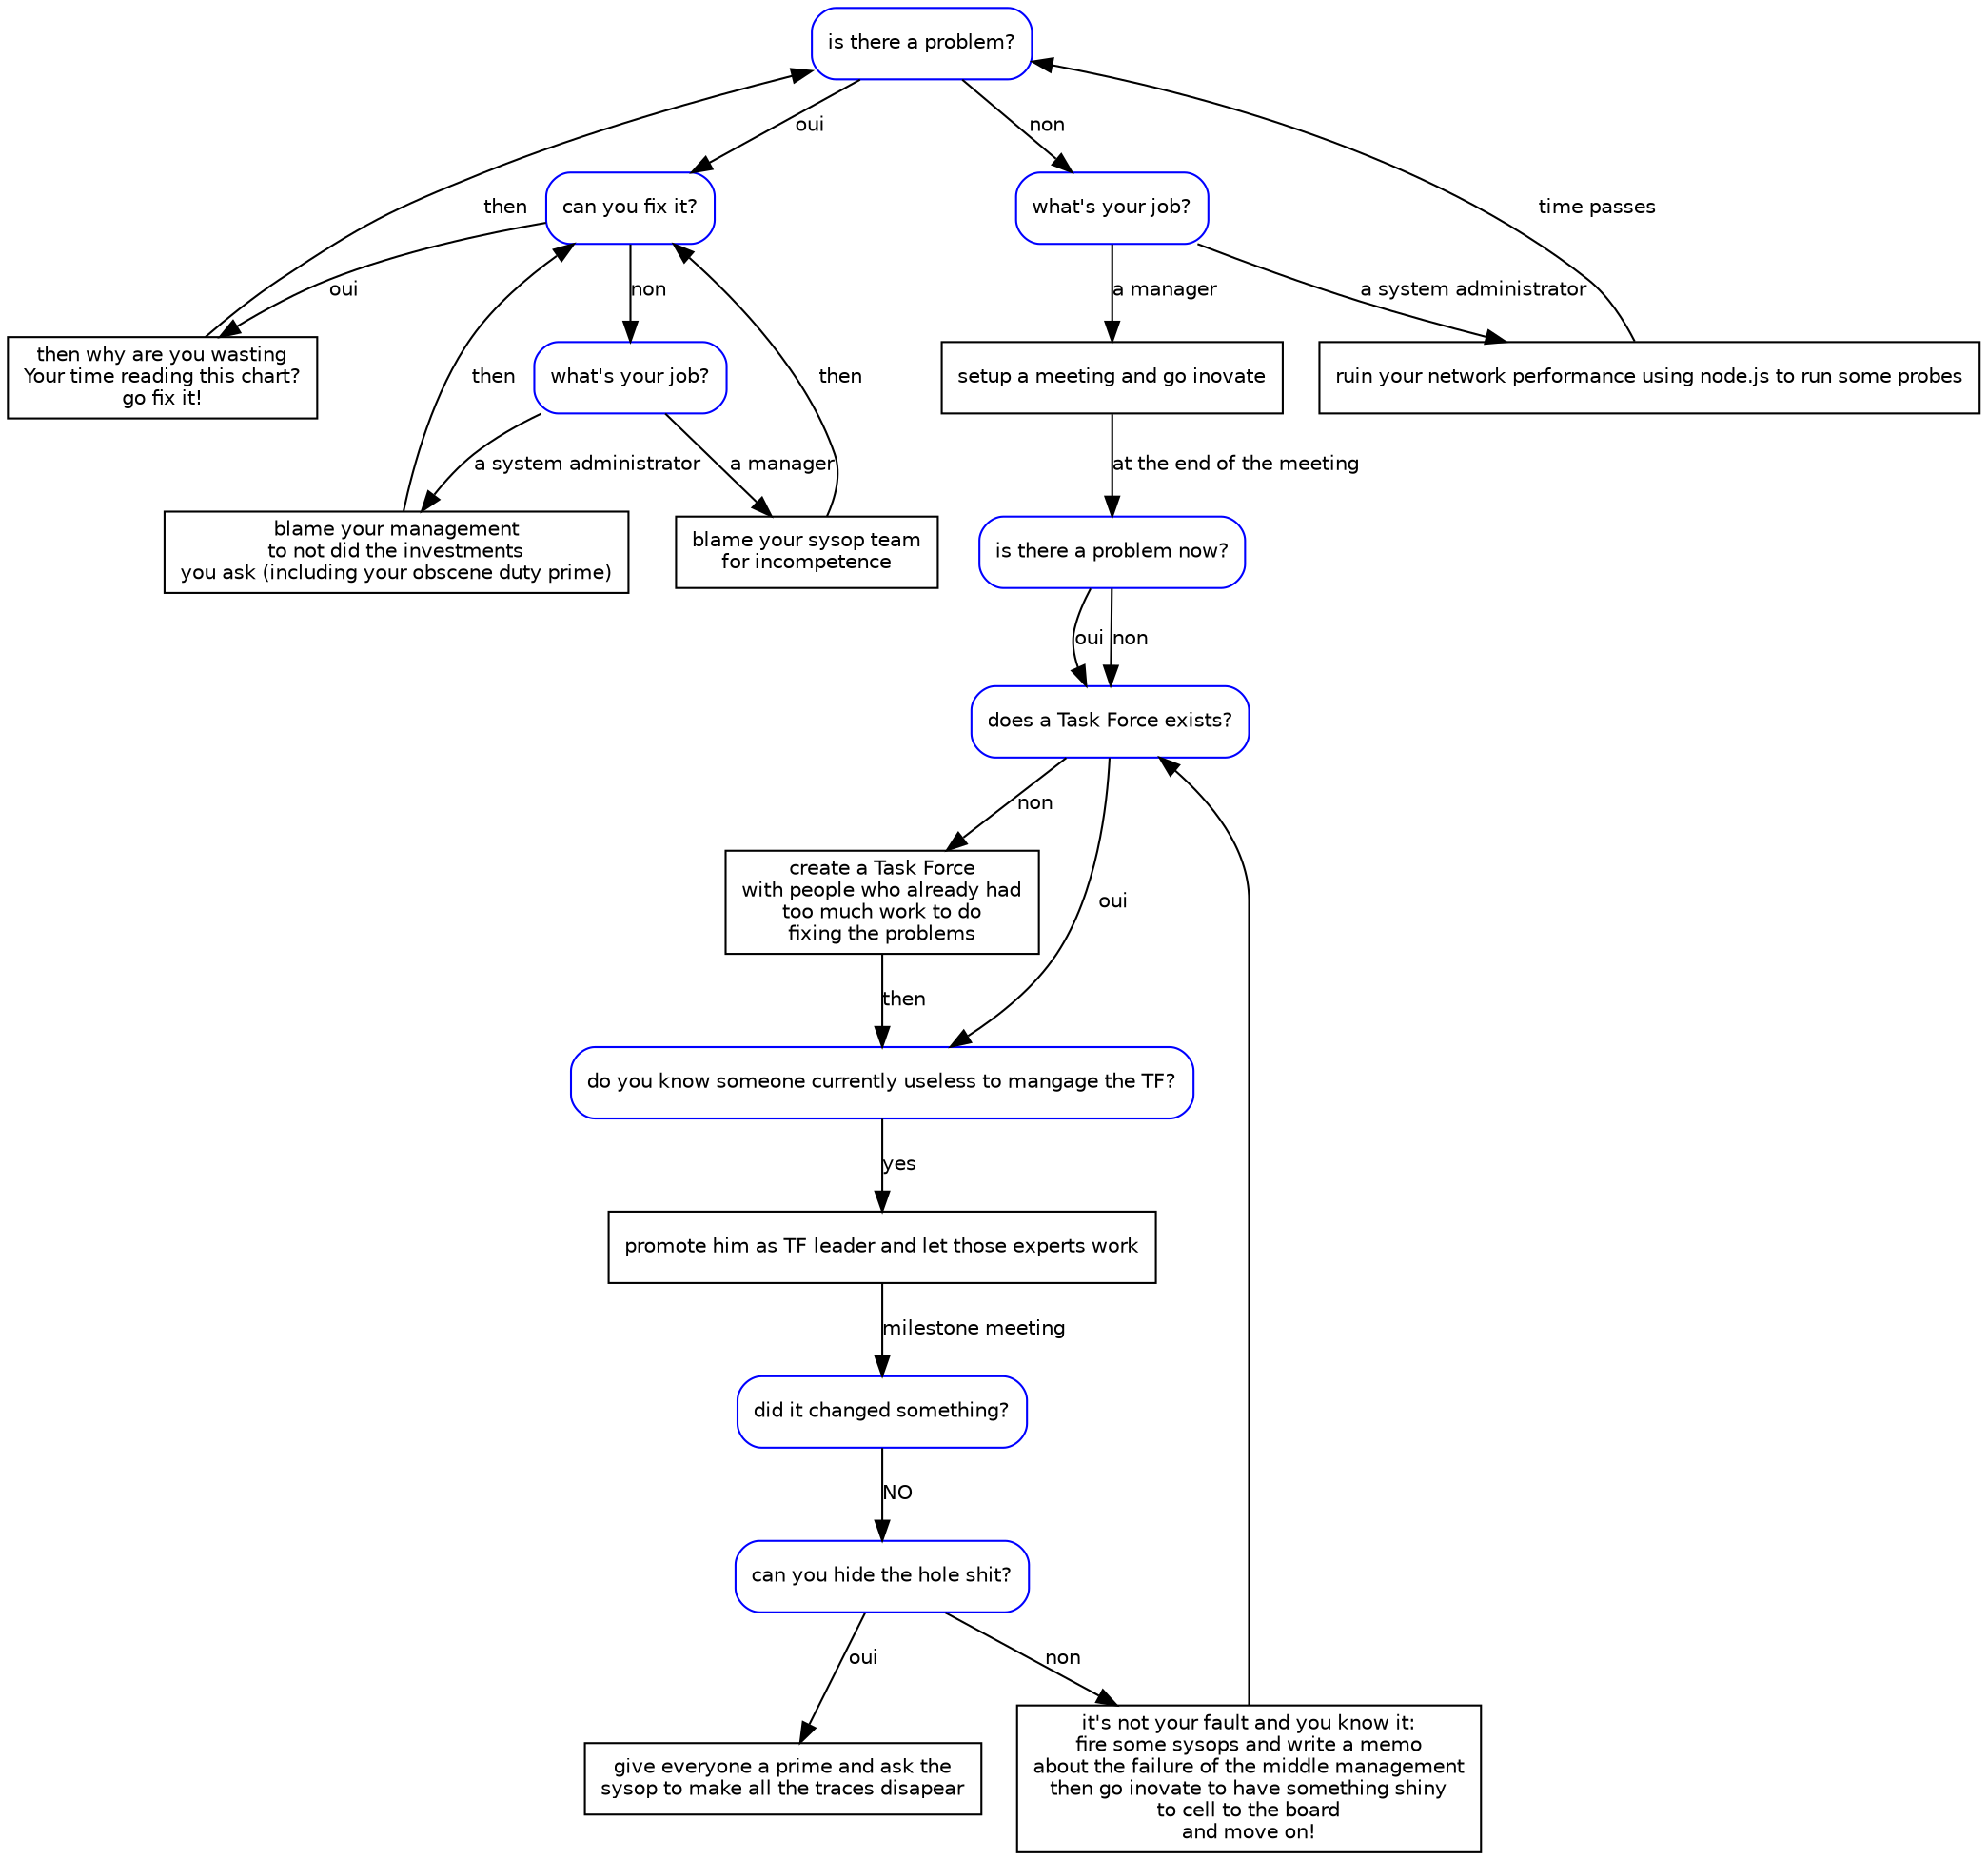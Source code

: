 digraph { 
node [ fontname = "Bitstream Vera Sans", fontsize = 10 ]
edge [ fontname = "Bitstream Vera Sans", fontsize = 10 ]
 problemExists [shape=box, style=rounded, color=blue, label="is there a problem?", ]
problemExists -> fixIt [label="oui"]; problemExists -> inventIt [label="non"]

fixIt [shape=box, style=rounded, color=blue, label="can you fix it?", ]
fixIt -> happyEnd [label="oui"]; fixIt -> wayOut [label="non"]
happyEnd [shape=box, label="then why are you wasting
Your time reading this chart?
go fix it!", ]
happyEnd -> problemExists [label="then",]

wayOut [shape=box, style=rounded, color=blue, label="what's your job?", ]
wayOut -> blameSysop [label="a manager",]
wayOut -> blameManager [label="a system administrator",]
blameSysop [shape=box, label="blame your sysop team
for incompetence", ]
blameSysop -> fixIt [label="then",] 

blameManager [shape=box, label="blame your management
to not did the investments
you ask (including your obscene duty prime)", ]
blameManager -> fixIt [label="then",]

inventIt [shape=box, style=rounded, color=blue, label="what's your job?", ]
inventIt -> setupMeeting [label="a manager",]
inventIt -> timeToMonitor [label="a system administrator",]

timeToMonitor [shape=box, label="ruin your network performance using node.js to run some probes", ]
timeToMonitor -> problemExists [label="time passes",]

setupMeeting [shape=box, label="setup a meeting and go inovate", ]
setupMeeting -> beBrilliant [label="at the end of the meeting",]

beBrilliant [shape=box, style=rounded, color=blue, label="is there a problem now?", ]
beBrilliant -> setupTaskForce [label="oui"]; beBrilliant -> setupTaskForce [label="non"]

setupTaskForce [shape=box, style=rounded, color=blue, label="does a Task Force exists?", ]
setupTaskForce -> spotManager [label="oui"]; setupTaskForce -> createTaskForce [label="non"]
createTaskForce [shape=box, label="create a Task Force
with people who already had
too much work to do
fixing the problems", ]
createTaskForce -> spotManager [label="then",]

spotManager [shape=box, style=rounded, color=blue, label="do you know someone currently useless to mangage the TF?", ]
spotManager -> promoteManager [label="yes",] 

promoteManager [shape=box, label="promote him as TF leader and let those experts work", ]
promoteManager -> milestoneMeeting [label="milestone meeting",] 

milestoneMeeting [shape=box, style=rounded, color=blue, label="did it changed something?", ]
milestoneMeeting -> coverShit [label="NO",]

coverShit [shape=box, style=rounded, color=blue, label="can you hide the hole shit?", ]
coverShit -> primeTime [label="oui"]; coverShit -> pleaseBitch [label="non"]

primeTime [shape=box, label="give everyone a prime and ask the
sysop to make all the traces disapear", ]

pleaseBitch [shape=box, label="it's not your fault and you know it:
fire some sysops and write a memo
about the failure of the middle management
then go inovate to have something shiny
to cell to the board
and move on!", ]
pleaseBitch -> setupTaskForce [label="",]

}

